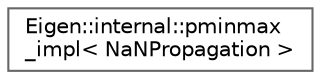 digraph "Graphical Class Hierarchy"
{
 // LATEX_PDF_SIZE
  bgcolor="transparent";
  edge [fontname=Helvetica,fontsize=10,labelfontname=Helvetica,labelfontsize=10];
  node [fontname=Helvetica,fontsize=10,shape=box,height=0.2,width=0.4];
  rankdir="LR";
  Node0 [id="Node000000",label="Eigen::internal::pminmax\l_impl\< NaNPropagation \>",height=0.2,width=0.4,color="grey40", fillcolor="white", style="filled",URL="$structEigen_1_1internal_1_1pminmax__impl.html",tooltip=" "];
}
